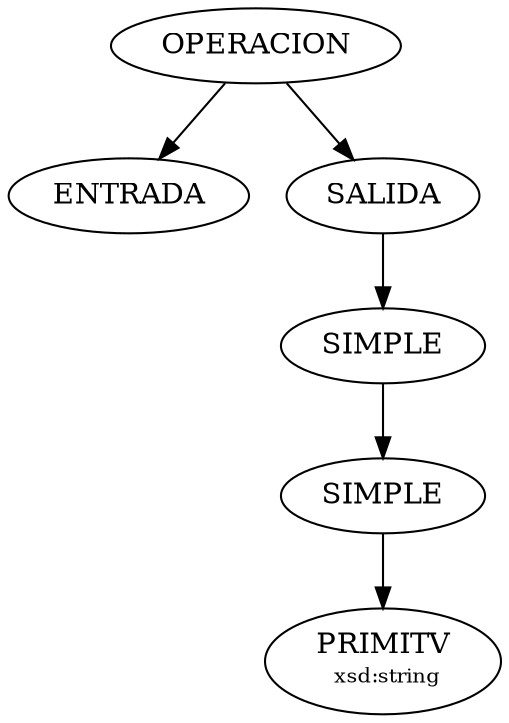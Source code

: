 digraph G
{
N0R0n0 [label="OPERACION"];
N1R0n0 [label=<ENTRADA>];
N1R0n1 [label="SALIDA"];
N2R0n0 [label="SIMPLE"];
N3R0n0 [label="SIMPLE"];
N4R0n0 [label=<PRIMITV<BR/> <FONT POINT-SIZE="10">xsd:string</FONT>>];

N0R0n0 -> N1R0n0;
N0R0n0 -> N1R0n1;
N1R0n1 -> N2R0n0;
N2R0n0 -> N3R0n0;
N3R0n0 -> N4R0n0;

}
